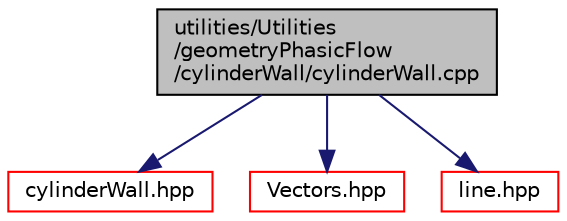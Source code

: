 digraph "utilities/Utilities/geometryPhasicFlow/cylinderWall/cylinderWall.cpp"
{
 // LATEX_PDF_SIZE
  edge [fontname="Helvetica",fontsize="10",labelfontname="Helvetica",labelfontsize="10"];
  node [fontname="Helvetica",fontsize="10",shape=record];
  Node1 [label="utilities/Utilities\l/geometryPhasicFlow\l/cylinderWall/cylinderWall.cpp",height=0.2,width=0.4,color="black", fillcolor="grey75", style="filled", fontcolor="black",tooltip=" "];
  Node1 -> Node2 [color="midnightblue",fontsize="10",style="solid",fontname="Helvetica"];
  Node2 [label="cylinderWall.hpp",height=0.2,width=0.4,color="red", fillcolor="white", style="filled",URL="$cylinderWall_8hpp.html",tooltip=" "];
  Node1 -> Node60 [color="midnightblue",fontsize="10",style="solid",fontname="Helvetica"];
  Node60 [label="Vectors.hpp",height=0.2,width=0.4,color="red", fillcolor="white", style="filled",URL="$Vectors_8hpp.html",tooltip=" "];
  Node1 -> Node78 [color="midnightblue",fontsize="10",style="solid",fontname="Helvetica"];
  Node78 [label="line.hpp",height=0.2,width=0.4,color="red", fillcolor="white", style="filled",URL="$line_8hpp.html",tooltip=" "];
}
